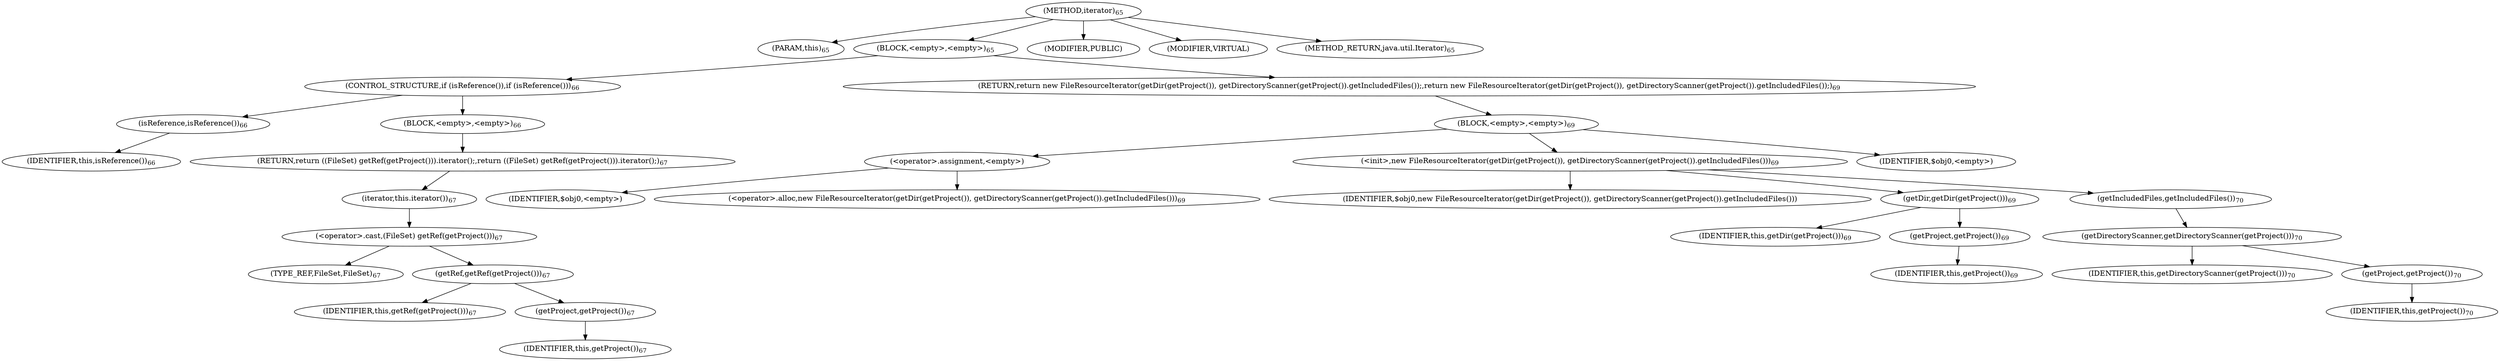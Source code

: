 digraph "iterator" {  
"64" [label = <(METHOD,iterator)<SUB>65</SUB>> ]
"12" [label = <(PARAM,this)<SUB>65</SUB>> ]
"65" [label = <(BLOCK,&lt;empty&gt;,&lt;empty&gt;)<SUB>65</SUB>> ]
"66" [label = <(CONTROL_STRUCTURE,if (isReference()),if (isReference()))<SUB>66</SUB>> ]
"67" [label = <(isReference,isReference())<SUB>66</SUB>> ]
"11" [label = <(IDENTIFIER,this,isReference())<SUB>66</SUB>> ]
"68" [label = <(BLOCK,&lt;empty&gt;,&lt;empty&gt;)<SUB>66</SUB>> ]
"69" [label = <(RETURN,return ((FileSet) getRef(getProject())).iterator();,return ((FileSet) getRef(getProject())).iterator();)<SUB>67</SUB>> ]
"70" [label = <(iterator,this.iterator())<SUB>67</SUB>> ]
"71" [label = <(&lt;operator&gt;.cast,(FileSet) getRef(getProject()))<SUB>67</SUB>> ]
"72" [label = <(TYPE_REF,FileSet,FileSet)<SUB>67</SUB>> ]
"73" [label = <(getRef,getRef(getProject()))<SUB>67</SUB>> ]
"14" [label = <(IDENTIFIER,this,getRef(getProject()))<SUB>67</SUB>> ]
"74" [label = <(getProject,getProject())<SUB>67</SUB>> ]
"13" [label = <(IDENTIFIER,this,getProject())<SUB>67</SUB>> ]
"75" [label = <(RETURN,return new FileResourceIterator(getDir(getProject()), getDirectoryScanner(getProject()).getIncludedFiles());,return new FileResourceIterator(getDir(getProject()), getDirectoryScanner(getProject()).getIncludedFiles());)<SUB>69</SUB>> ]
"76" [label = <(BLOCK,&lt;empty&gt;,&lt;empty&gt;)<SUB>69</SUB>> ]
"77" [label = <(&lt;operator&gt;.assignment,&lt;empty&gt;)> ]
"78" [label = <(IDENTIFIER,$obj0,&lt;empty&gt;)> ]
"79" [label = <(&lt;operator&gt;.alloc,new FileResourceIterator(getDir(getProject()), getDirectoryScanner(getProject()).getIncludedFiles()))<SUB>69</SUB>> ]
"80" [label = <(&lt;init&gt;,new FileResourceIterator(getDir(getProject()), getDirectoryScanner(getProject()).getIncludedFiles()))<SUB>69</SUB>> ]
"81" [label = <(IDENTIFIER,$obj0,new FileResourceIterator(getDir(getProject()), getDirectoryScanner(getProject()).getIncludedFiles()))> ]
"82" [label = <(getDir,getDir(getProject()))<SUB>69</SUB>> ]
"16" [label = <(IDENTIFIER,this,getDir(getProject()))<SUB>69</SUB>> ]
"83" [label = <(getProject,getProject())<SUB>69</SUB>> ]
"15" [label = <(IDENTIFIER,this,getProject())<SUB>69</SUB>> ]
"84" [label = <(getIncludedFiles,getIncludedFiles())<SUB>70</SUB>> ]
"85" [label = <(getDirectoryScanner,getDirectoryScanner(getProject()))<SUB>70</SUB>> ]
"18" [label = <(IDENTIFIER,this,getDirectoryScanner(getProject()))<SUB>70</SUB>> ]
"86" [label = <(getProject,getProject())<SUB>70</SUB>> ]
"17" [label = <(IDENTIFIER,this,getProject())<SUB>70</SUB>> ]
"87" [label = <(IDENTIFIER,$obj0,&lt;empty&gt;)> ]
"88" [label = <(MODIFIER,PUBLIC)> ]
"89" [label = <(MODIFIER,VIRTUAL)> ]
"90" [label = <(METHOD_RETURN,java.util.Iterator)<SUB>65</SUB>> ]
  "64" -> "12" 
  "64" -> "65" 
  "64" -> "88" 
  "64" -> "89" 
  "64" -> "90" 
  "65" -> "66" 
  "65" -> "75" 
  "66" -> "67" 
  "66" -> "68" 
  "67" -> "11" 
  "68" -> "69" 
  "69" -> "70" 
  "70" -> "71" 
  "71" -> "72" 
  "71" -> "73" 
  "73" -> "14" 
  "73" -> "74" 
  "74" -> "13" 
  "75" -> "76" 
  "76" -> "77" 
  "76" -> "80" 
  "76" -> "87" 
  "77" -> "78" 
  "77" -> "79" 
  "80" -> "81" 
  "80" -> "82" 
  "80" -> "84" 
  "82" -> "16" 
  "82" -> "83" 
  "83" -> "15" 
  "84" -> "85" 
  "85" -> "18" 
  "85" -> "86" 
  "86" -> "17" 
}
